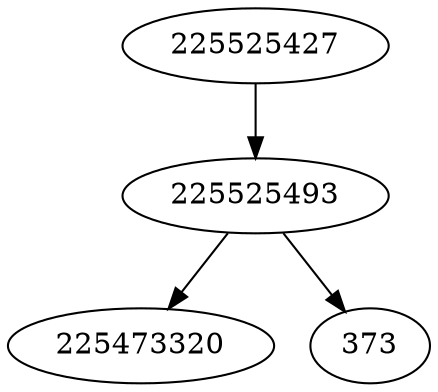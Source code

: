 strict digraph  {
225473320;
225525493;
225525427;
373;
225525493 -> 373;
225525493 -> 225473320;
225525427 -> 225525493;
}
